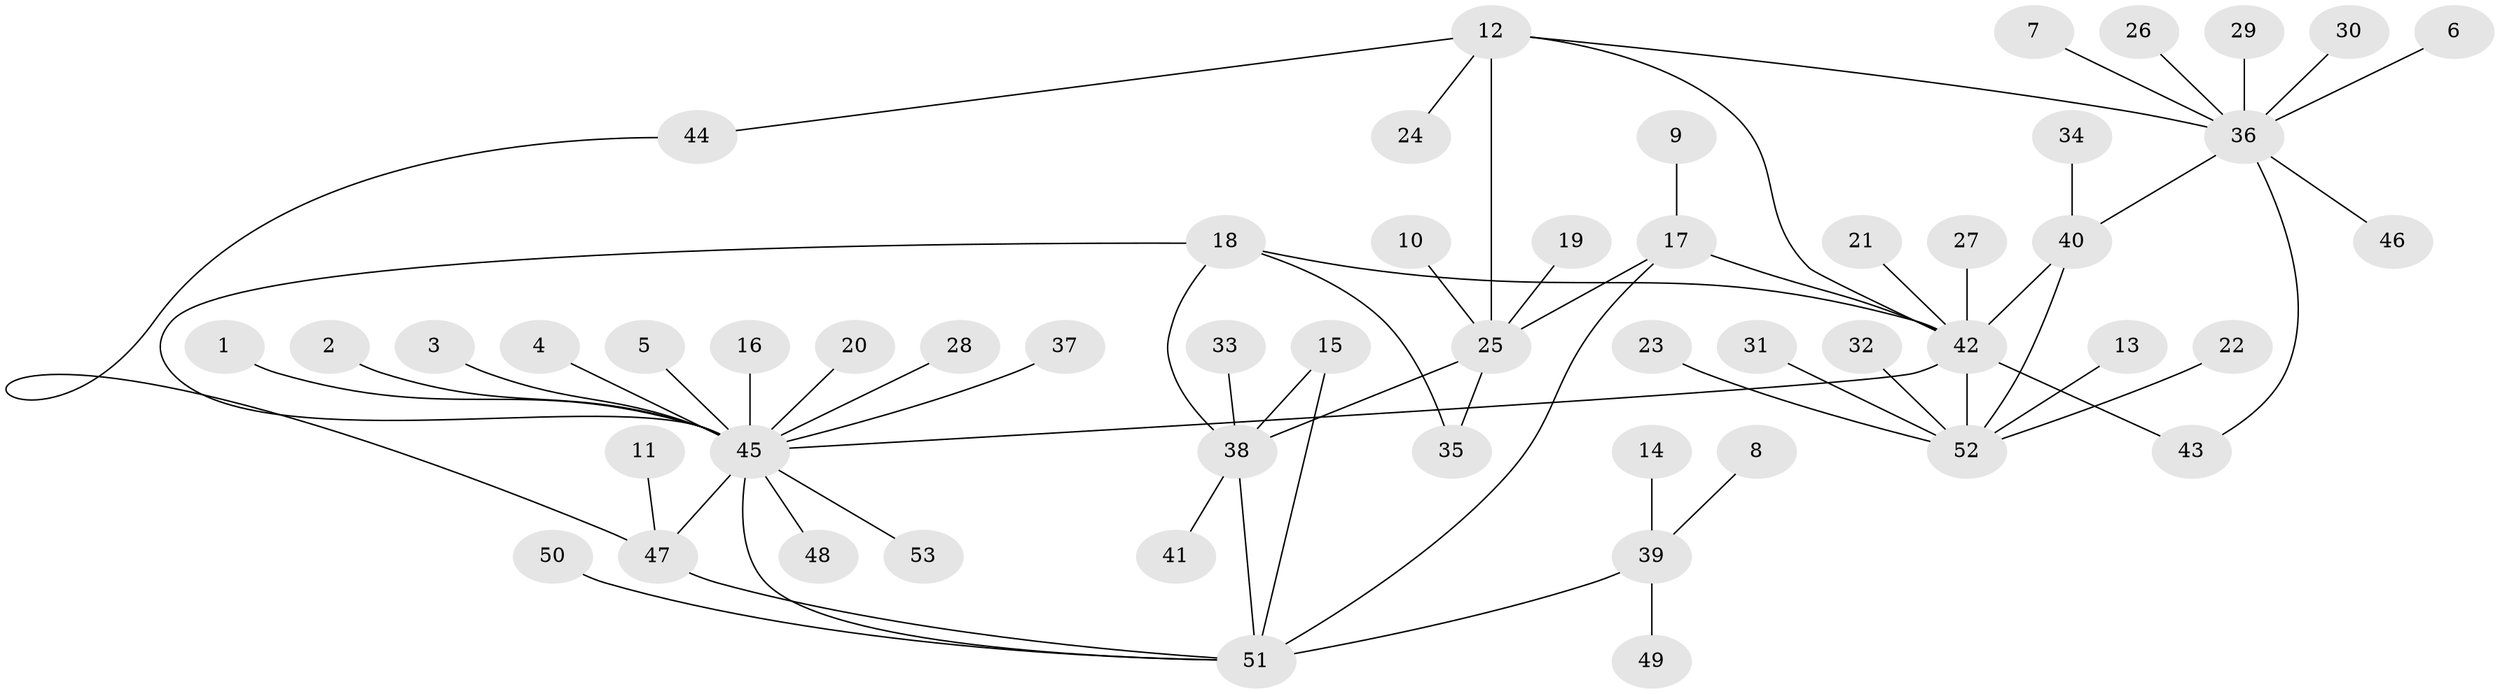 // original degree distribution, {8: 0.02857142857142857, 17: 0.009523809523809525, 1: 0.5047619047619047, 5: 0.047619047619047616, 7: 0.009523809523809525, 3: 0.0761904761904762, 2: 0.2761904761904762, 6: 0.0380952380952381, 4: 0.009523809523809525}
// Generated by graph-tools (version 1.1) at 2025/49/03/09/25 03:49:58]
// undirected, 53 vertices, 64 edges
graph export_dot {
graph [start="1"]
  node [color=gray90,style=filled];
  1;
  2;
  3;
  4;
  5;
  6;
  7;
  8;
  9;
  10;
  11;
  12;
  13;
  14;
  15;
  16;
  17;
  18;
  19;
  20;
  21;
  22;
  23;
  24;
  25;
  26;
  27;
  28;
  29;
  30;
  31;
  32;
  33;
  34;
  35;
  36;
  37;
  38;
  39;
  40;
  41;
  42;
  43;
  44;
  45;
  46;
  47;
  48;
  49;
  50;
  51;
  52;
  53;
  1 -- 45 [weight=1.0];
  2 -- 45 [weight=1.0];
  3 -- 45 [weight=1.0];
  4 -- 45 [weight=1.0];
  5 -- 45 [weight=1.0];
  6 -- 36 [weight=1.0];
  7 -- 36 [weight=1.0];
  8 -- 39 [weight=1.0];
  9 -- 17 [weight=1.0];
  10 -- 25 [weight=1.0];
  11 -- 47 [weight=1.0];
  12 -- 24 [weight=1.0];
  12 -- 25 [weight=1.0];
  12 -- 36 [weight=1.0];
  12 -- 42 [weight=1.0];
  12 -- 44 [weight=1.0];
  13 -- 52 [weight=1.0];
  14 -- 39 [weight=1.0];
  15 -- 38 [weight=1.0];
  15 -- 51 [weight=1.0];
  16 -- 45 [weight=1.0];
  17 -- 25 [weight=1.0];
  17 -- 42 [weight=1.0];
  17 -- 51 [weight=1.0];
  18 -- 35 [weight=1.0];
  18 -- 38 [weight=1.0];
  18 -- 42 [weight=1.0];
  18 -- 45 [weight=1.0];
  19 -- 25 [weight=1.0];
  20 -- 45 [weight=1.0];
  21 -- 42 [weight=1.0];
  22 -- 52 [weight=1.0];
  23 -- 52 [weight=1.0];
  25 -- 35 [weight=1.0];
  25 -- 38 [weight=1.0];
  26 -- 36 [weight=1.0];
  27 -- 42 [weight=1.0];
  28 -- 45 [weight=1.0];
  29 -- 36 [weight=1.0];
  30 -- 36 [weight=1.0];
  31 -- 52 [weight=1.0];
  32 -- 52 [weight=1.0];
  33 -- 38 [weight=1.0];
  34 -- 40 [weight=1.0];
  36 -- 40 [weight=1.0];
  36 -- 43 [weight=1.0];
  36 -- 46 [weight=1.0];
  37 -- 45 [weight=1.0];
  38 -- 41 [weight=1.0];
  38 -- 51 [weight=1.0];
  39 -- 49 [weight=1.0];
  39 -- 51 [weight=1.0];
  40 -- 42 [weight=1.0];
  40 -- 52 [weight=1.0];
  42 -- 43 [weight=1.0];
  42 -- 45 [weight=1.0];
  42 -- 52 [weight=1.0];
  44 -- 47 [weight=1.0];
  45 -- 47 [weight=1.0];
  45 -- 48 [weight=1.0];
  45 -- 51 [weight=1.0];
  45 -- 53 [weight=2.0];
  47 -- 51 [weight=1.0];
  50 -- 51 [weight=1.0];
}
